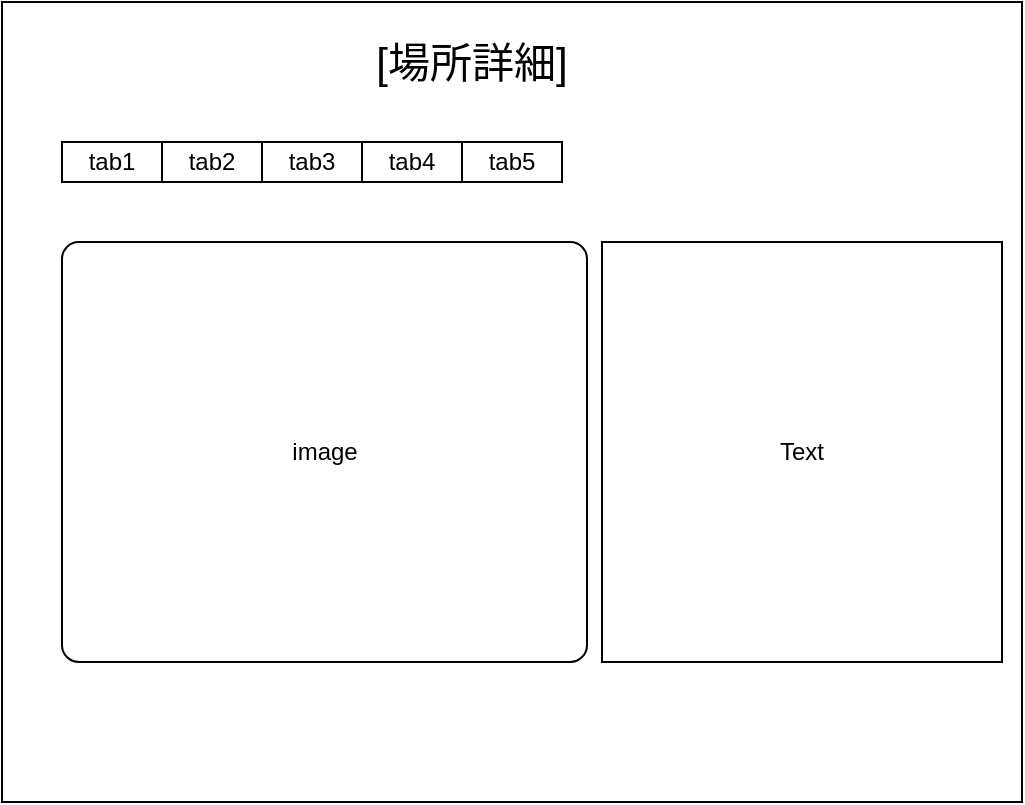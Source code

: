 <mxfile>
    <diagram id="EhwUXxbdtcYRQFSCFIGD" name="Page-1">
        <mxGraphModel dx="829" dy="741" grid="1" gridSize="10" guides="1" tooltips="1" connect="1" arrows="1" fold="1" page="1" pageScale="1" pageWidth="827" pageHeight="1169" math="0" shadow="0">
            <root>
                <mxCell id="0"/>
                <mxCell id="1" parent="0"/>
                <mxCell id="2" value="" style="rounded=0;whiteSpace=wrap;html=1;" vertex="1" parent="1">
                    <mxGeometry x="90" y="160" width="510" height="400" as="geometry"/>
                </mxCell>
                <mxCell id="3" value="[場所詳細]" style="text;html=1;strokeColor=none;fillColor=none;align=center;verticalAlign=middle;whiteSpace=wrap;rounded=0;fontSize=21;" vertex="1" parent="1">
                    <mxGeometry x="240" y="175" width="170" height="30" as="geometry"/>
                </mxCell>
                <mxCell id="19" value="tab1" style="rounded=0;whiteSpace=wrap;html=1;" vertex="1" parent="1">
                    <mxGeometry x="120" y="230" width="50" height="20" as="geometry"/>
                </mxCell>
                <mxCell id="20" value="tab2" style="rounded=0;whiteSpace=wrap;html=1;" vertex="1" parent="1">
                    <mxGeometry x="170" y="230" width="50" height="20" as="geometry"/>
                </mxCell>
                <mxCell id="21" value="tab3" style="rounded=0;whiteSpace=wrap;html=1;" vertex="1" parent="1">
                    <mxGeometry x="220" y="230" width="50" height="20" as="geometry"/>
                </mxCell>
                <mxCell id="22" value="tab5" style="rounded=0;whiteSpace=wrap;html=1;" vertex="1" parent="1">
                    <mxGeometry x="320" y="230" width="50" height="20" as="geometry"/>
                </mxCell>
                <mxCell id="23" value="tab4" style="rounded=0;whiteSpace=wrap;html=1;" vertex="1" parent="1">
                    <mxGeometry x="270" y="230" width="50" height="20" as="geometry"/>
                </mxCell>
                <mxCell id="25" value="image" style="rounded=1;whiteSpace=wrap;html=1;arcSize=4;" vertex="1" parent="1">
                    <mxGeometry x="120" y="280" width="262.5" height="210" as="geometry"/>
                </mxCell>
                <mxCell id="26" value="Text" style="text;html=1;strokeColor=default;fillColor=none;align=center;verticalAlign=middle;whiteSpace=wrap;rounded=0;" vertex="1" parent="1">
                    <mxGeometry x="390" y="280" width="200" height="210" as="geometry"/>
                </mxCell>
            </root>
        </mxGraphModel>
    </diagram>
</mxfile>